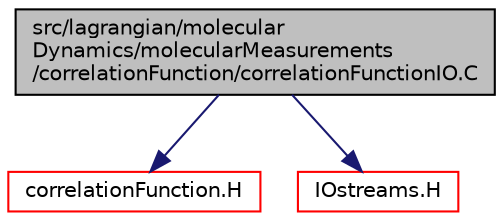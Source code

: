 digraph "src/lagrangian/molecularDynamics/molecularMeasurements/correlationFunction/correlationFunctionIO.C"
{
  bgcolor="transparent";
  edge [fontname="Helvetica",fontsize="10",labelfontname="Helvetica",labelfontsize="10"];
  node [fontname="Helvetica",fontsize="10",shape=record];
  Node0 [label="src/lagrangian/molecular\lDynamics/molecularMeasurements\l/correlationFunction/correlationFunctionIO.C",height=0.2,width=0.4,color="black", fillcolor="grey75", style="filled", fontcolor="black"];
  Node0 -> Node1 [color="midnightblue",fontsize="10",style="solid",fontname="Helvetica"];
  Node1 [label="correlationFunction.H",height=0.2,width=0.4,color="red",URL="$a07064.html"];
  Node0 -> Node113 [color="midnightblue",fontsize="10",style="solid",fontname="Helvetica"];
  Node113 [label="IOstreams.H",height=0.2,width=0.4,color="red",URL="$a09830.html",tooltip="Useful combination of include files which define Sin, Sout and Serr and the use of IO streams general..."];
}

